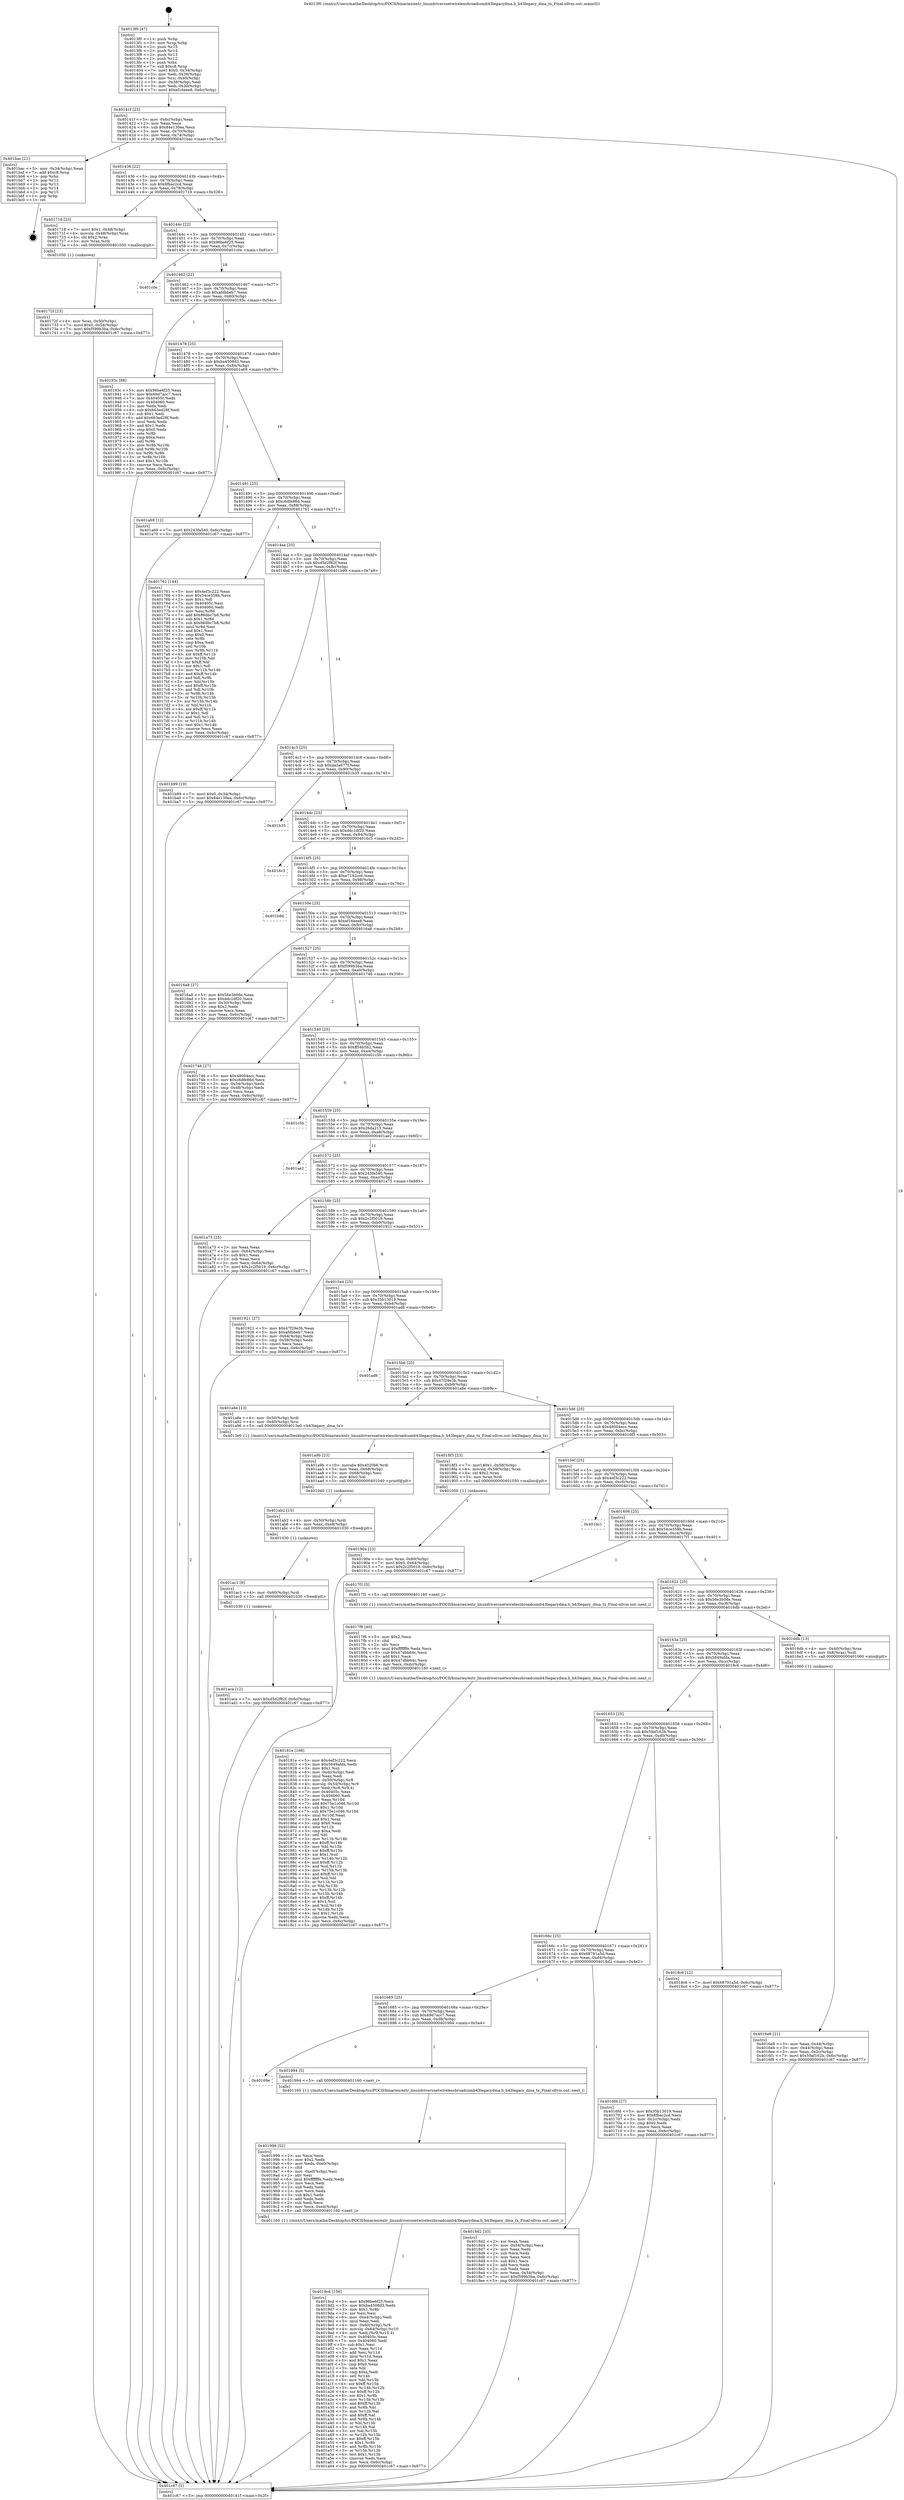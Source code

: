 digraph "0x4013f0" {
  label = "0x4013f0 (/mnt/c/Users/mathe/Desktop/tcc/POCII/binaries/extr_linuxdriversnetwirelessbroadcomb43legacydma.h_b43legacy_dma_tx_Final-ollvm.out::main(0))"
  labelloc = "t"
  node[shape=record]

  Entry [label="",width=0.3,height=0.3,shape=circle,fillcolor=black,style=filled]
  "0x40141f" [label="{
     0x40141f [23]\l
     | [instrs]\l
     &nbsp;&nbsp;0x40141f \<+3\>: mov -0x6c(%rbp),%eax\l
     &nbsp;&nbsp;0x401422 \<+2\>: mov %eax,%ecx\l
     &nbsp;&nbsp;0x401424 \<+6\>: sub $0x84e130ea,%ecx\l
     &nbsp;&nbsp;0x40142a \<+3\>: mov %eax,-0x70(%rbp)\l
     &nbsp;&nbsp;0x40142d \<+3\>: mov %ecx,-0x74(%rbp)\l
     &nbsp;&nbsp;0x401430 \<+6\>: je 0000000000401bac \<main+0x7bc\>\l
  }"]
  "0x401bac" [label="{
     0x401bac [21]\l
     | [instrs]\l
     &nbsp;&nbsp;0x401bac \<+3\>: mov -0x34(%rbp),%eax\l
     &nbsp;&nbsp;0x401baf \<+7\>: add $0xc8,%rsp\l
     &nbsp;&nbsp;0x401bb6 \<+1\>: pop %rbx\l
     &nbsp;&nbsp;0x401bb7 \<+2\>: pop %r12\l
     &nbsp;&nbsp;0x401bb9 \<+2\>: pop %r13\l
     &nbsp;&nbsp;0x401bbb \<+2\>: pop %r14\l
     &nbsp;&nbsp;0x401bbd \<+2\>: pop %r15\l
     &nbsp;&nbsp;0x401bbf \<+1\>: pop %rbp\l
     &nbsp;&nbsp;0x401bc0 \<+1\>: ret\l
  }"]
  "0x401436" [label="{
     0x401436 [22]\l
     | [instrs]\l
     &nbsp;&nbsp;0x401436 \<+5\>: jmp 000000000040143b \<main+0x4b\>\l
     &nbsp;&nbsp;0x40143b \<+3\>: mov -0x70(%rbp),%eax\l
     &nbsp;&nbsp;0x40143e \<+5\>: sub $0x8fbac2cd,%eax\l
     &nbsp;&nbsp;0x401443 \<+3\>: mov %eax,-0x78(%rbp)\l
     &nbsp;&nbsp;0x401446 \<+6\>: je 0000000000401718 \<main+0x328\>\l
  }"]
  Exit [label="",width=0.3,height=0.3,shape=circle,fillcolor=black,style=filled,peripheries=2]
  "0x401718" [label="{
     0x401718 [23]\l
     | [instrs]\l
     &nbsp;&nbsp;0x401718 \<+7\>: movl $0x1,-0x48(%rbp)\l
     &nbsp;&nbsp;0x40171f \<+4\>: movslq -0x48(%rbp),%rax\l
     &nbsp;&nbsp;0x401723 \<+4\>: shl $0x2,%rax\l
     &nbsp;&nbsp;0x401727 \<+3\>: mov %rax,%rdi\l
     &nbsp;&nbsp;0x40172a \<+5\>: call 0000000000401050 \<malloc@plt\>\l
     | [calls]\l
     &nbsp;&nbsp;0x401050 \{1\} (unknown)\l
  }"]
  "0x40144c" [label="{
     0x40144c [22]\l
     | [instrs]\l
     &nbsp;&nbsp;0x40144c \<+5\>: jmp 0000000000401451 \<main+0x61\>\l
     &nbsp;&nbsp;0x401451 \<+3\>: mov -0x70(%rbp),%eax\l
     &nbsp;&nbsp;0x401454 \<+5\>: sub $0x96be6f25,%eax\l
     &nbsp;&nbsp;0x401459 \<+3\>: mov %eax,-0x7c(%rbp)\l
     &nbsp;&nbsp;0x40145c \<+6\>: je 0000000000401c0e \<main+0x81e\>\l
  }"]
  "0x401aca" [label="{
     0x401aca [12]\l
     | [instrs]\l
     &nbsp;&nbsp;0x401aca \<+7\>: movl $0xd5d2f82f,-0x6c(%rbp)\l
     &nbsp;&nbsp;0x401ad1 \<+5\>: jmp 0000000000401c67 \<main+0x877\>\l
  }"]
  "0x401c0e" [label="{
     0x401c0e\l
  }", style=dashed]
  "0x401462" [label="{
     0x401462 [22]\l
     | [instrs]\l
     &nbsp;&nbsp;0x401462 \<+5\>: jmp 0000000000401467 \<main+0x77\>\l
     &nbsp;&nbsp;0x401467 \<+3\>: mov -0x70(%rbp),%eax\l
     &nbsp;&nbsp;0x40146a \<+5\>: sub $0xafdbbeb7,%eax\l
     &nbsp;&nbsp;0x40146f \<+3\>: mov %eax,-0x80(%rbp)\l
     &nbsp;&nbsp;0x401472 \<+6\>: je 000000000040193c \<main+0x54c\>\l
  }"]
  "0x401ac1" [label="{
     0x401ac1 [9]\l
     | [instrs]\l
     &nbsp;&nbsp;0x401ac1 \<+4\>: mov -0x60(%rbp),%rdi\l
     &nbsp;&nbsp;0x401ac5 \<+5\>: call 0000000000401030 \<free@plt\>\l
     | [calls]\l
     &nbsp;&nbsp;0x401030 \{1\} (unknown)\l
  }"]
  "0x40193c" [label="{
     0x40193c [88]\l
     | [instrs]\l
     &nbsp;&nbsp;0x40193c \<+5\>: mov $0x96be6f25,%eax\l
     &nbsp;&nbsp;0x401941 \<+5\>: mov $0x69d7acc7,%ecx\l
     &nbsp;&nbsp;0x401946 \<+7\>: mov 0x40405c,%edx\l
     &nbsp;&nbsp;0x40194d \<+7\>: mov 0x404060,%esi\l
     &nbsp;&nbsp;0x401954 \<+2\>: mov %edx,%edi\l
     &nbsp;&nbsp;0x401956 \<+6\>: sub $0x663ed28f,%edi\l
     &nbsp;&nbsp;0x40195c \<+3\>: sub $0x1,%edi\l
     &nbsp;&nbsp;0x40195f \<+6\>: add $0x663ed28f,%edi\l
     &nbsp;&nbsp;0x401965 \<+3\>: imul %edi,%edx\l
     &nbsp;&nbsp;0x401968 \<+3\>: and $0x1,%edx\l
     &nbsp;&nbsp;0x40196b \<+3\>: cmp $0x0,%edx\l
     &nbsp;&nbsp;0x40196e \<+4\>: sete %r8b\l
     &nbsp;&nbsp;0x401972 \<+3\>: cmp $0xa,%esi\l
     &nbsp;&nbsp;0x401975 \<+4\>: setl %r9b\l
     &nbsp;&nbsp;0x401979 \<+3\>: mov %r8b,%r10b\l
     &nbsp;&nbsp;0x40197c \<+3\>: and %r9b,%r10b\l
     &nbsp;&nbsp;0x40197f \<+3\>: xor %r9b,%r8b\l
     &nbsp;&nbsp;0x401982 \<+3\>: or %r8b,%r10b\l
     &nbsp;&nbsp;0x401985 \<+4\>: test $0x1,%r10b\l
     &nbsp;&nbsp;0x401989 \<+3\>: cmovne %ecx,%eax\l
     &nbsp;&nbsp;0x40198c \<+3\>: mov %eax,-0x6c(%rbp)\l
     &nbsp;&nbsp;0x40198f \<+5\>: jmp 0000000000401c67 \<main+0x877\>\l
  }"]
  "0x401478" [label="{
     0x401478 [25]\l
     | [instrs]\l
     &nbsp;&nbsp;0x401478 \<+5\>: jmp 000000000040147d \<main+0x8d\>\l
     &nbsp;&nbsp;0x40147d \<+3\>: mov -0x70(%rbp),%eax\l
     &nbsp;&nbsp;0x401480 \<+5\>: sub $0xba4508d3,%eax\l
     &nbsp;&nbsp;0x401485 \<+6\>: mov %eax,-0x84(%rbp)\l
     &nbsp;&nbsp;0x40148b \<+6\>: je 0000000000401a69 \<main+0x679\>\l
  }"]
  "0x401ab2" [label="{
     0x401ab2 [15]\l
     | [instrs]\l
     &nbsp;&nbsp;0x401ab2 \<+4\>: mov -0x50(%rbp),%rdi\l
     &nbsp;&nbsp;0x401ab6 \<+6\>: mov %eax,-0xe8(%rbp)\l
     &nbsp;&nbsp;0x401abc \<+5\>: call 0000000000401030 \<free@plt\>\l
     | [calls]\l
     &nbsp;&nbsp;0x401030 \{1\} (unknown)\l
  }"]
  "0x401a69" [label="{
     0x401a69 [12]\l
     | [instrs]\l
     &nbsp;&nbsp;0x401a69 \<+7\>: movl $0x243fa540,-0x6c(%rbp)\l
     &nbsp;&nbsp;0x401a70 \<+5\>: jmp 0000000000401c67 \<main+0x877\>\l
  }"]
  "0x401491" [label="{
     0x401491 [25]\l
     | [instrs]\l
     &nbsp;&nbsp;0x401491 \<+5\>: jmp 0000000000401496 \<main+0xa6\>\l
     &nbsp;&nbsp;0x401496 \<+3\>: mov -0x70(%rbp),%eax\l
     &nbsp;&nbsp;0x401499 \<+5\>: sub $0xc6dfe86d,%eax\l
     &nbsp;&nbsp;0x40149e \<+6\>: mov %eax,-0x88(%rbp)\l
     &nbsp;&nbsp;0x4014a4 \<+6\>: je 0000000000401761 \<main+0x371\>\l
  }"]
  "0x401a9b" [label="{
     0x401a9b [23]\l
     | [instrs]\l
     &nbsp;&nbsp;0x401a9b \<+10\>: movabs $0x4020b6,%rdi\l
     &nbsp;&nbsp;0x401aa5 \<+3\>: mov %eax,-0x68(%rbp)\l
     &nbsp;&nbsp;0x401aa8 \<+3\>: mov -0x68(%rbp),%esi\l
     &nbsp;&nbsp;0x401aab \<+2\>: mov $0x0,%al\l
     &nbsp;&nbsp;0x401aad \<+5\>: call 0000000000401040 \<printf@plt\>\l
     | [calls]\l
     &nbsp;&nbsp;0x401040 \{1\} (unknown)\l
  }"]
  "0x401761" [label="{
     0x401761 [144]\l
     | [instrs]\l
     &nbsp;&nbsp;0x401761 \<+5\>: mov $0x4ef3c222,%eax\l
     &nbsp;&nbsp;0x401766 \<+5\>: mov $0x54ce358b,%ecx\l
     &nbsp;&nbsp;0x40176b \<+2\>: mov $0x1,%dl\l
     &nbsp;&nbsp;0x40176d \<+7\>: mov 0x40405c,%esi\l
     &nbsp;&nbsp;0x401774 \<+7\>: mov 0x404060,%edi\l
     &nbsp;&nbsp;0x40177b \<+3\>: mov %esi,%r8d\l
     &nbsp;&nbsp;0x40177e \<+7\>: add $0x86dbc7b8,%r8d\l
     &nbsp;&nbsp;0x401785 \<+4\>: sub $0x1,%r8d\l
     &nbsp;&nbsp;0x401789 \<+7\>: sub $0x86dbc7b8,%r8d\l
     &nbsp;&nbsp;0x401790 \<+4\>: imul %r8d,%esi\l
     &nbsp;&nbsp;0x401794 \<+3\>: and $0x1,%esi\l
     &nbsp;&nbsp;0x401797 \<+3\>: cmp $0x0,%esi\l
     &nbsp;&nbsp;0x40179a \<+4\>: sete %r9b\l
     &nbsp;&nbsp;0x40179e \<+3\>: cmp $0xa,%edi\l
     &nbsp;&nbsp;0x4017a1 \<+4\>: setl %r10b\l
     &nbsp;&nbsp;0x4017a5 \<+3\>: mov %r9b,%r11b\l
     &nbsp;&nbsp;0x4017a8 \<+4\>: xor $0xff,%r11b\l
     &nbsp;&nbsp;0x4017ac \<+3\>: mov %r10b,%bl\l
     &nbsp;&nbsp;0x4017af \<+3\>: xor $0xff,%bl\l
     &nbsp;&nbsp;0x4017b2 \<+3\>: xor $0x1,%dl\l
     &nbsp;&nbsp;0x4017b5 \<+3\>: mov %r11b,%r14b\l
     &nbsp;&nbsp;0x4017b8 \<+4\>: and $0xff,%r14b\l
     &nbsp;&nbsp;0x4017bc \<+3\>: and %dl,%r9b\l
     &nbsp;&nbsp;0x4017bf \<+3\>: mov %bl,%r15b\l
     &nbsp;&nbsp;0x4017c2 \<+4\>: and $0xff,%r15b\l
     &nbsp;&nbsp;0x4017c6 \<+3\>: and %dl,%r10b\l
     &nbsp;&nbsp;0x4017c9 \<+3\>: or %r9b,%r14b\l
     &nbsp;&nbsp;0x4017cc \<+3\>: or %r10b,%r15b\l
     &nbsp;&nbsp;0x4017cf \<+3\>: xor %r15b,%r14b\l
     &nbsp;&nbsp;0x4017d2 \<+3\>: or %bl,%r11b\l
     &nbsp;&nbsp;0x4017d5 \<+4\>: xor $0xff,%r11b\l
     &nbsp;&nbsp;0x4017d9 \<+3\>: or $0x1,%dl\l
     &nbsp;&nbsp;0x4017dc \<+3\>: and %dl,%r11b\l
     &nbsp;&nbsp;0x4017df \<+3\>: or %r11b,%r14b\l
     &nbsp;&nbsp;0x4017e2 \<+4\>: test $0x1,%r14b\l
     &nbsp;&nbsp;0x4017e6 \<+3\>: cmovne %ecx,%eax\l
     &nbsp;&nbsp;0x4017e9 \<+3\>: mov %eax,-0x6c(%rbp)\l
     &nbsp;&nbsp;0x4017ec \<+5\>: jmp 0000000000401c67 \<main+0x877\>\l
  }"]
  "0x4014aa" [label="{
     0x4014aa [25]\l
     | [instrs]\l
     &nbsp;&nbsp;0x4014aa \<+5\>: jmp 00000000004014af \<main+0xbf\>\l
     &nbsp;&nbsp;0x4014af \<+3\>: mov -0x70(%rbp),%eax\l
     &nbsp;&nbsp;0x4014b2 \<+5\>: sub $0xd5d2f82f,%eax\l
     &nbsp;&nbsp;0x4014b7 \<+6\>: mov %eax,-0x8c(%rbp)\l
     &nbsp;&nbsp;0x4014bd \<+6\>: je 0000000000401b99 \<main+0x7a9\>\l
  }"]
  "0x4019cd" [label="{
     0x4019cd [156]\l
     | [instrs]\l
     &nbsp;&nbsp;0x4019cd \<+5\>: mov $0x96be6f25,%ecx\l
     &nbsp;&nbsp;0x4019d2 \<+5\>: mov $0xba4508d3,%edx\l
     &nbsp;&nbsp;0x4019d7 \<+3\>: mov $0x1,%r8b\l
     &nbsp;&nbsp;0x4019da \<+2\>: xor %esi,%esi\l
     &nbsp;&nbsp;0x4019dc \<+6\>: mov -0xe4(%rbp),%edi\l
     &nbsp;&nbsp;0x4019e2 \<+3\>: imul %eax,%edi\l
     &nbsp;&nbsp;0x4019e5 \<+4\>: mov -0x60(%rbp),%r9\l
     &nbsp;&nbsp;0x4019e9 \<+4\>: movslq -0x64(%rbp),%r10\l
     &nbsp;&nbsp;0x4019ed \<+4\>: mov %edi,(%r9,%r10,4)\l
     &nbsp;&nbsp;0x4019f1 \<+7\>: mov 0x40405c,%eax\l
     &nbsp;&nbsp;0x4019f8 \<+7\>: mov 0x404060,%edi\l
     &nbsp;&nbsp;0x4019ff \<+3\>: sub $0x1,%esi\l
     &nbsp;&nbsp;0x401a02 \<+3\>: mov %eax,%r11d\l
     &nbsp;&nbsp;0x401a05 \<+3\>: add %esi,%r11d\l
     &nbsp;&nbsp;0x401a08 \<+4\>: imul %r11d,%eax\l
     &nbsp;&nbsp;0x401a0c \<+3\>: and $0x1,%eax\l
     &nbsp;&nbsp;0x401a0f \<+3\>: cmp $0x0,%eax\l
     &nbsp;&nbsp;0x401a12 \<+3\>: sete %bl\l
     &nbsp;&nbsp;0x401a15 \<+3\>: cmp $0xa,%edi\l
     &nbsp;&nbsp;0x401a18 \<+4\>: setl %r14b\l
     &nbsp;&nbsp;0x401a1c \<+3\>: mov %bl,%r15b\l
     &nbsp;&nbsp;0x401a1f \<+4\>: xor $0xff,%r15b\l
     &nbsp;&nbsp;0x401a23 \<+3\>: mov %r14b,%r12b\l
     &nbsp;&nbsp;0x401a26 \<+4\>: xor $0xff,%r12b\l
     &nbsp;&nbsp;0x401a2a \<+4\>: xor $0x1,%r8b\l
     &nbsp;&nbsp;0x401a2e \<+3\>: mov %r15b,%r13b\l
     &nbsp;&nbsp;0x401a31 \<+4\>: and $0xff,%r13b\l
     &nbsp;&nbsp;0x401a35 \<+3\>: and %r8b,%bl\l
     &nbsp;&nbsp;0x401a38 \<+3\>: mov %r12b,%al\l
     &nbsp;&nbsp;0x401a3b \<+2\>: and $0xff,%al\l
     &nbsp;&nbsp;0x401a3d \<+3\>: and %r8b,%r14b\l
     &nbsp;&nbsp;0x401a40 \<+3\>: or %bl,%r13b\l
     &nbsp;&nbsp;0x401a43 \<+3\>: or %r14b,%al\l
     &nbsp;&nbsp;0x401a46 \<+3\>: xor %al,%r13b\l
     &nbsp;&nbsp;0x401a49 \<+3\>: or %r12b,%r15b\l
     &nbsp;&nbsp;0x401a4c \<+4\>: xor $0xff,%r15b\l
     &nbsp;&nbsp;0x401a50 \<+4\>: or $0x1,%r8b\l
     &nbsp;&nbsp;0x401a54 \<+3\>: and %r8b,%r15b\l
     &nbsp;&nbsp;0x401a57 \<+3\>: or %r15b,%r13b\l
     &nbsp;&nbsp;0x401a5a \<+4\>: test $0x1,%r13b\l
     &nbsp;&nbsp;0x401a5e \<+3\>: cmovne %edx,%ecx\l
     &nbsp;&nbsp;0x401a61 \<+3\>: mov %ecx,-0x6c(%rbp)\l
     &nbsp;&nbsp;0x401a64 \<+5\>: jmp 0000000000401c67 \<main+0x877\>\l
  }"]
  "0x401b99" [label="{
     0x401b99 [19]\l
     | [instrs]\l
     &nbsp;&nbsp;0x401b99 \<+7\>: movl $0x0,-0x34(%rbp)\l
     &nbsp;&nbsp;0x401ba0 \<+7\>: movl $0x84e130ea,-0x6c(%rbp)\l
     &nbsp;&nbsp;0x401ba7 \<+5\>: jmp 0000000000401c67 \<main+0x877\>\l
  }"]
  "0x4014c3" [label="{
     0x4014c3 [25]\l
     | [instrs]\l
     &nbsp;&nbsp;0x4014c3 \<+5\>: jmp 00000000004014c8 \<main+0xd8\>\l
     &nbsp;&nbsp;0x4014c8 \<+3\>: mov -0x70(%rbp),%eax\l
     &nbsp;&nbsp;0x4014cb \<+5\>: sub $0xda3a677f,%eax\l
     &nbsp;&nbsp;0x4014d0 \<+6\>: mov %eax,-0x90(%rbp)\l
     &nbsp;&nbsp;0x4014d6 \<+6\>: je 0000000000401b35 \<main+0x745\>\l
  }"]
  "0x401999" [label="{
     0x401999 [52]\l
     | [instrs]\l
     &nbsp;&nbsp;0x401999 \<+2\>: xor %ecx,%ecx\l
     &nbsp;&nbsp;0x40199b \<+5\>: mov $0x2,%edx\l
     &nbsp;&nbsp;0x4019a0 \<+6\>: mov %edx,-0xe0(%rbp)\l
     &nbsp;&nbsp;0x4019a6 \<+1\>: cltd\l
     &nbsp;&nbsp;0x4019a7 \<+6\>: mov -0xe0(%rbp),%esi\l
     &nbsp;&nbsp;0x4019ad \<+2\>: idiv %esi\l
     &nbsp;&nbsp;0x4019af \<+6\>: imul $0xfffffffe,%edx,%edx\l
     &nbsp;&nbsp;0x4019b5 \<+2\>: mov %ecx,%edi\l
     &nbsp;&nbsp;0x4019b7 \<+2\>: sub %edx,%edi\l
     &nbsp;&nbsp;0x4019b9 \<+2\>: mov %ecx,%edx\l
     &nbsp;&nbsp;0x4019bb \<+3\>: sub $0x1,%edx\l
     &nbsp;&nbsp;0x4019be \<+2\>: add %edx,%edi\l
     &nbsp;&nbsp;0x4019c0 \<+2\>: sub %edi,%ecx\l
     &nbsp;&nbsp;0x4019c2 \<+6\>: mov %ecx,-0xe4(%rbp)\l
     &nbsp;&nbsp;0x4019c8 \<+5\>: call 0000000000401160 \<next_i\>\l
     | [calls]\l
     &nbsp;&nbsp;0x401160 \{1\} (/mnt/c/Users/mathe/Desktop/tcc/POCII/binaries/extr_linuxdriversnetwirelessbroadcomb43legacydma.h_b43legacy_dma_tx_Final-ollvm.out::next_i)\l
  }"]
  "0x401b35" [label="{
     0x401b35\l
  }", style=dashed]
  "0x4014dc" [label="{
     0x4014dc [25]\l
     | [instrs]\l
     &nbsp;&nbsp;0x4014dc \<+5\>: jmp 00000000004014e1 \<main+0xf1\>\l
     &nbsp;&nbsp;0x4014e1 \<+3\>: mov -0x70(%rbp),%eax\l
     &nbsp;&nbsp;0x4014e4 \<+5\>: sub $0xddc1df20,%eax\l
     &nbsp;&nbsp;0x4014e9 \<+6\>: mov %eax,-0x94(%rbp)\l
     &nbsp;&nbsp;0x4014ef \<+6\>: je 00000000004016c3 \<main+0x2d3\>\l
  }"]
  "0x40169e" [label="{
     0x40169e\l
  }", style=dashed]
  "0x4016c3" [label="{
     0x4016c3\l
  }", style=dashed]
  "0x4014f5" [label="{
     0x4014f5 [25]\l
     | [instrs]\l
     &nbsp;&nbsp;0x4014f5 \<+5\>: jmp 00000000004014fa \<main+0x10a\>\l
     &nbsp;&nbsp;0x4014fa \<+3\>: mov -0x70(%rbp),%eax\l
     &nbsp;&nbsp;0x4014fd \<+5\>: sub $0xe7192cc6,%eax\l
     &nbsp;&nbsp;0x401502 \<+6\>: mov %eax,-0x98(%rbp)\l
     &nbsp;&nbsp;0x401508 \<+6\>: je 0000000000401b8d \<main+0x79d\>\l
  }"]
  "0x401994" [label="{
     0x401994 [5]\l
     | [instrs]\l
     &nbsp;&nbsp;0x401994 \<+5\>: call 0000000000401160 \<next_i\>\l
     | [calls]\l
     &nbsp;&nbsp;0x401160 \{1\} (/mnt/c/Users/mathe/Desktop/tcc/POCII/binaries/extr_linuxdriversnetwirelessbroadcomb43legacydma.h_b43legacy_dma_tx_Final-ollvm.out::next_i)\l
  }"]
  "0x401b8d" [label="{
     0x401b8d\l
  }", style=dashed]
  "0x40150e" [label="{
     0x40150e [25]\l
     | [instrs]\l
     &nbsp;&nbsp;0x40150e \<+5\>: jmp 0000000000401513 \<main+0x123\>\l
     &nbsp;&nbsp;0x401513 \<+3\>: mov -0x70(%rbp),%eax\l
     &nbsp;&nbsp;0x401516 \<+5\>: sub $0xef16eee8,%eax\l
     &nbsp;&nbsp;0x40151b \<+6\>: mov %eax,-0x9c(%rbp)\l
     &nbsp;&nbsp;0x401521 \<+6\>: je 00000000004016a8 \<main+0x2b8\>\l
  }"]
  "0x40190a" [label="{
     0x40190a [23]\l
     | [instrs]\l
     &nbsp;&nbsp;0x40190a \<+4\>: mov %rax,-0x60(%rbp)\l
     &nbsp;&nbsp;0x40190e \<+7\>: movl $0x0,-0x64(%rbp)\l
     &nbsp;&nbsp;0x401915 \<+7\>: movl $0x2c2f5019,-0x6c(%rbp)\l
     &nbsp;&nbsp;0x40191c \<+5\>: jmp 0000000000401c67 \<main+0x877\>\l
  }"]
  "0x4016a8" [label="{
     0x4016a8 [27]\l
     | [instrs]\l
     &nbsp;&nbsp;0x4016a8 \<+5\>: mov $0x56e3b0de,%eax\l
     &nbsp;&nbsp;0x4016ad \<+5\>: mov $0xddc1df20,%ecx\l
     &nbsp;&nbsp;0x4016b2 \<+3\>: mov -0x30(%rbp),%edx\l
     &nbsp;&nbsp;0x4016b5 \<+3\>: cmp $0x2,%edx\l
     &nbsp;&nbsp;0x4016b8 \<+3\>: cmovne %ecx,%eax\l
     &nbsp;&nbsp;0x4016bb \<+3\>: mov %eax,-0x6c(%rbp)\l
     &nbsp;&nbsp;0x4016be \<+5\>: jmp 0000000000401c67 \<main+0x877\>\l
  }"]
  "0x401527" [label="{
     0x401527 [25]\l
     | [instrs]\l
     &nbsp;&nbsp;0x401527 \<+5\>: jmp 000000000040152c \<main+0x13c\>\l
     &nbsp;&nbsp;0x40152c \<+3\>: mov -0x70(%rbp),%eax\l
     &nbsp;&nbsp;0x40152f \<+5\>: sub $0xf599b3ba,%eax\l
     &nbsp;&nbsp;0x401534 \<+6\>: mov %eax,-0xa0(%rbp)\l
     &nbsp;&nbsp;0x40153a \<+6\>: je 0000000000401746 \<main+0x356\>\l
  }"]
  "0x401c67" [label="{
     0x401c67 [5]\l
     | [instrs]\l
     &nbsp;&nbsp;0x401c67 \<+5\>: jmp 000000000040141f \<main+0x2f\>\l
  }"]
  "0x4013f0" [label="{
     0x4013f0 [47]\l
     | [instrs]\l
     &nbsp;&nbsp;0x4013f0 \<+1\>: push %rbp\l
     &nbsp;&nbsp;0x4013f1 \<+3\>: mov %rsp,%rbp\l
     &nbsp;&nbsp;0x4013f4 \<+2\>: push %r15\l
     &nbsp;&nbsp;0x4013f6 \<+2\>: push %r14\l
     &nbsp;&nbsp;0x4013f8 \<+2\>: push %r13\l
     &nbsp;&nbsp;0x4013fa \<+2\>: push %r12\l
     &nbsp;&nbsp;0x4013fc \<+1\>: push %rbx\l
     &nbsp;&nbsp;0x4013fd \<+7\>: sub $0xc8,%rsp\l
     &nbsp;&nbsp;0x401404 \<+7\>: movl $0x0,-0x34(%rbp)\l
     &nbsp;&nbsp;0x40140b \<+3\>: mov %edi,-0x38(%rbp)\l
     &nbsp;&nbsp;0x40140e \<+4\>: mov %rsi,-0x40(%rbp)\l
     &nbsp;&nbsp;0x401412 \<+3\>: mov -0x38(%rbp),%edi\l
     &nbsp;&nbsp;0x401415 \<+3\>: mov %edi,-0x30(%rbp)\l
     &nbsp;&nbsp;0x401418 \<+7\>: movl $0xef16eee8,-0x6c(%rbp)\l
  }"]
  "0x401685" [label="{
     0x401685 [25]\l
     | [instrs]\l
     &nbsp;&nbsp;0x401685 \<+5\>: jmp 000000000040168a \<main+0x29a\>\l
     &nbsp;&nbsp;0x40168a \<+3\>: mov -0x70(%rbp),%eax\l
     &nbsp;&nbsp;0x40168d \<+5\>: sub $0x69d7acc7,%eax\l
     &nbsp;&nbsp;0x401692 \<+6\>: mov %eax,-0xd8(%rbp)\l
     &nbsp;&nbsp;0x401698 \<+6\>: je 0000000000401994 \<main+0x5a4\>\l
  }"]
  "0x401746" [label="{
     0x401746 [27]\l
     | [instrs]\l
     &nbsp;&nbsp;0x401746 \<+5\>: mov $0x48004ecc,%eax\l
     &nbsp;&nbsp;0x40174b \<+5\>: mov $0xc6dfe86d,%ecx\l
     &nbsp;&nbsp;0x401750 \<+3\>: mov -0x54(%rbp),%edx\l
     &nbsp;&nbsp;0x401753 \<+3\>: cmp -0x48(%rbp),%edx\l
     &nbsp;&nbsp;0x401756 \<+3\>: cmovl %ecx,%eax\l
     &nbsp;&nbsp;0x401759 \<+3\>: mov %eax,-0x6c(%rbp)\l
     &nbsp;&nbsp;0x40175c \<+5\>: jmp 0000000000401c67 \<main+0x877\>\l
  }"]
  "0x401540" [label="{
     0x401540 [25]\l
     | [instrs]\l
     &nbsp;&nbsp;0x401540 \<+5\>: jmp 0000000000401545 \<main+0x155\>\l
     &nbsp;&nbsp;0x401545 \<+3\>: mov -0x70(%rbp),%eax\l
     &nbsp;&nbsp;0x401548 \<+5\>: sub $0xff54b5b2,%eax\l
     &nbsp;&nbsp;0x40154d \<+6\>: mov %eax,-0xa4(%rbp)\l
     &nbsp;&nbsp;0x401553 \<+6\>: je 0000000000401c5b \<main+0x86b\>\l
  }"]
  "0x4018d2" [label="{
     0x4018d2 [33]\l
     | [instrs]\l
     &nbsp;&nbsp;0x4018d2 \<+2\>: xor %eax,%eax\l
     &nbsp;&nbsp;0x4018d4 \<+3\>: mov -0x54(%rbp),%ecx\l
     &nbsp;&nbsp;0x4018d7 \<+2\>: mov %eax,%edx\l
     &nbsp;&nbsp;0x4018d9 \<+2\>: sub %ecx,%edx\l
     &nbsp;&nbsp;0x4018db \<+2\>: mov %eax,%ecx\l
     &nbsp;&nbsp;0x4018dd \<+3\>: sub $0x1,%ecx\l
     &nbsp;&nbsp;0x4018e0 \<+2\>: add %ecx,%edx\l
     &nbsp;&nbsp;0x4018e2 \<+2\>: sub %edx,%eax\l
     &nbsp;&nbsp;0x4018e4 \<+3\>: mov %eax,-0x54(%rbp)\l
     &nbsp;&nbsp;0x4018e7 \<+7\>: movl $0xf599b3ba,-0x6c(%rbp)\l
     &nbsp;&nbsp;0x4018ee \<+5\>: jmp 0000000000401c67 \<main+0x877\>\l
  }"]
  "0x401c5b" [label="{
     0x401c5b\l
  }", style=dashed]
  "0x401559" [label="{
     0x401559 [25]\l
     | [instrs]\l
     &nbsp;&nbsp;0x401559 \<+5\>: jmp 000000000040155e \<main+0x16e\>\l
     &nbsp;&nbsp;0x40155e \<+3\>: mov -0x70(%rbp),%eax\l
     &nbsp;&nbsp;0x401561 \<+5\>: sub $0x26da215,%eax\l
     &nbsp;&nbsp;0x401566 \<+6\>: mov %eax,-0xa8(%rbp)\l
     &nbsp;&nbsp;0x40156c \<+6\>: je 0000000000401ae2 \<main+0x6f2\>\l
  }"]
  "0x40181e" [label="{
     0x40181e [168]\l
     | [instrs]\l
     &nbsp;&nbsp;0x40181e \<+5\>: mov $0x4ef3c222,%ecx\l
     &nbsp;&nbsp;0x401823 \<+5\>: mov $0x5849afda,%edx\l
     &nbsp;&nbsp;0x401828 \<+3\>: mov $0x1,%sil\l
     &nbsp;&nbsp;0x40182b \<+6\>: mov -0xdc(%rbp),%edi\l
     &nbsp;&nbsp;0x401831 \<+3\>: imul %eax,%edi\l
     &nbsp;&nbsp;0x401834 \<+4\>: mov -0x50(%rbp),%r8\l
     &nbsp;&nbsp;0x401838 \<+4\>: movslq -0x54(%rbp),%r9\l
     &nbsp;&nbsp;0x40183c \<+4\>: mov %edi,(%r8,%r9,4)\l
     &nbsp;&nbsp;0x401840 \<+7\>: mov 0x40405c,%eax\l
     &nbsp;&nbsp;0x401847 \<+7\>: mov 0x404060,%edi\l
     &nbsp;&nbsp;0x40184e \<+3\>: mov %eax,%r10d\l
     &nbsp;&nbsp;0x401851 \<+7\>: add $0x75e1c046,%r10d\l
     &nbsp;&nbsp;0x401858 \<+4\>: sub $0x1,%r10d\l
     &nbsp;&nbsp;0x40185c \<+7\>: sub $0x75e1c046,%r10d\l
     &nbsp;&nbsp;0x401863 \<+4\>: imul %r10d,%eax\l
     &nbsp;&nbsp;0x401867 \<+3\>: and $0x1,%eax\l
     &nbsp;&nbsp;0x40186a \<+3\>: cmp $0x0,%eax\l
     &nbsp;&nbsp;0x40186d \<+4\>: sete %r11b\l
     &nbsp;&nbsp;0x401871 \<+3\>: cmp $0xa,%edi\l
     &nbsp;&nbsp;0x401874 \<+3\>: setl %bl\l
     &nbsp;&nbsp;0x401877 \<+3\>: mov %r11b,%r14b\l
     &nbsp;&nbsp;0x40187a \<+4\>: xor $0xff,%r14b\l
     &nbsp;&nbsp;0x40187e \<+3\>: mov %bl,%r15b\l
     &nbsp;&nbsp;0x401881 \<+4\>: xor $0xff,%r15b\l
     &nbsp;&nbsp;0x401885 \<+4\>: xor $0x1,%sil\l
     &nbsp;&nbsp;0x401889 \<+3\>: mov %r14b,%r12b\l
     &nbsp;&nbsp;0x40188c \<+4\>: and $0xff,%r12b\l
     &nbsp;&nbsp;0x401890 \<+3\>: and %sil,%r11b\l
     &nbsp;&nbsp;0x401893 \<+3\>: mov %r15b,%r13b\l
     &nbsp;&nbsp;0x401896 \<+4\>: and $0xff,%r13b\l
     &nbsp;&nbsp;0x40189a \<+3\>: and %sil,%bl\l
     &nbsp;&nbsp;0x40189d \<+3\>: or %r11b,%r12b\l
     &nbsp;&nbsp;0x4018a0 \<+3\>: or %bl,%r13b\l
     &nbsp;&nbsp;0x4018a3 \<+3\>: xor %r13b,%r12b\l
     &nbsp;&nbsp;0x4018a6 \<+3\>: or %r15b,%r14b\l
     &nbsp;&nbsp;0x4018a9 \<+4\>: xor $0xff,%r14b\l
     &nbsp;&nbsp;0x4018ad \<+4\>: or $0x1,%sil\l
     &nbsp;&nbsp;0x4018b1 \<+3\>: and %sil,%r14b\l
     &nbsp;&nbsp;0x4018b4 \<+3\>: or %r14b,%r12b\l
     &nbsp;&nbsp;0x4018b7 \<+4\>: test $0x1,%r12b\l
     &nbsp;&nbsp;0x4018bb \<+3\>: cmovne %edx,%ecx\l
     &nbsp;&nbsp;0x4018be \<+3\>: mov %ecx,-0x6c(%rbp)\l
     &nbsp;&nbsp;0x4018c1 \<+5\>: jmp 0000000000401c67 \<main+0x877\>\l
  }"]
  "0x401ae2" [label="{
     0x401ae2\l
  }", style=dashed]
  "0x401572" [label="{
     0x401572 [25]\l
     | [instrs]\l
     &nbsp;&nbsp;0x401572 \<+5\>: jmp 0000000000401577 \<main+0x187\>\l
     &nbsp;&nbsp;0x401577 \<+3\>: mov -0x70(%rbp),%eax\l
     &nbsp;&nbsp;0x40157a \<+5\>: sub $0x243fa540,%eax\l
     &nbsp;&nbsp;0x40157f \<+6\>: mov %eax,-0xac(%rbp)\l
     &nbsp;&nbsp;0x401585 \<+6\>: je 0000000000401a75 \<main+0x685\>\l
  }"]
  "0x4017f6" [label="{
     0x4017f6 [40]\l
     | [instrs]\l
     &nbsp;&nbsp;0x4017f6 \<+5\>: mov $0x2,%ecx\l
     &nbsp;&nbsp;0x4017fb \<+1\>: cltd\l
     &nbsp;&nbsp;0x4017fc \<+2\>: idiv %ecx\l
     &nbsp;&nbsp;0x4017fe \<+6\>: imul $0xfffffffe,%edx,%ecx\l
     &nbsp;&nbsp;0x401804 \<+6\>: sub $0x47dbb64c,%ecx\l
     &nbsp;&nbsp;0x40180a \<+3\>: add $0x1,%ecx\l
     &nbsp;&nbsp;0x40180d \<+6\>: add $0x47dbb64c,%ecx\l
     &nbsp;&nbsp;0x401813 \<+6\>: mov %ecx,-0xdc(%rbp)\l
     &nbsp;&nbsp;0x401819 \<+5\>: call 0000000000401160 \<next_i\>\l
     | [calls]\l
     &nbsp;&nbsp;0x401160 \{1\} (/mnt/c/Users/mathe/Desktop/tcc/POCII/binaries/extr_linuxdriversnetwirelessbroadcomb43legacydma.h_b43legacy_dma_tx_Final-ollvm.out::next_i)\l
  }"]
  "0x401a75" [label="{
     0x401a75 [25]\l
     | [instrs]\l
     &nbsp;&nbsp;0x401a75 \<+2\>: xor %eax,%eax\l
     &nbsp;&nbsp;0x401a77 \<+3\>: mov -0x64(%rbp),%ecx\l
     &nbsp;&nbsp;0x401a7a \<+3\>: sub $0x1,%eax\l
     &nbsp;&nbsp;0x401a7d \<+2\>: sub %eax,%ecx\l
     &nbsp;&nbsp;0x401a7f \<+3\>: mov %ecx,-0x64(%rbp)\l
     &nbsp;&nbsp;0x401a82 \<+7\>: movl $0x2c2f5019,-0x6c(%rbp)\l
     &nbsp;&nbsp;0x401a89 \<+5\>: jmp 0000000000401c67 \<main+0x877\>\l
  }"]
  "0x40158b" [label="{
     0x40158b [25]\l
     | [instrs]\l
     &nbsp;&nbsp;0x40158b \<+5\>: jmp 0000000000401590 \<main+0x1a0\>\l
     &nbsp;&nbsp;0x401590 \<+3\>: mov -0x70(%rbp),%eax\l
     &nbsp;&nbsp;0x401593 \<+5\>: sub $0x2c2f5019,%eax\l
     &nbsp;&nbsp;0x401598 \<+6\>: mov %eax,-0xb0(%rbp)\l
     &nbsp;&nbsp;0x40159e \<+6\>: je 0000000000401921 \<main+0x531\>\l
  }"]
  "0x40172f" [label="{
     0x40172f [23]\l
     | [instrs]\l
     &nbsp;&nbsp;0x40172f \<+4\>: mov %rax,-0x50(%rbp)\l
     &nbsp;&nbsp;0x401733 \<+7\>: movl $0x0,-0x54(%rbp)\l
     &nbsp;&nbsp;0x40173a \<+7\>: movl $0xf599b3ba,-0x6c(%rbp)\l
     &nbsp;&nbsp;0x401741 \<+5\>: jmp 0000000000401c67 \<main+0x877\>\l
  }"]
  "0x401921" [label="{
     0x401921 [27]\l
     | [instrs]\l
     &nbsp;&nbsp;0x401921 \<+5\>: mov $0x47f29e3b,%eax\l
     &nbsp;&nbsp;0x401926 \<+5\>: mov $0xafdbbeb7,%ecx\l
     &nbsp;&nbsp;0x40192b \<+3\>: mov -0x64(%rbp),%edx\l
     &nbsp;&nbsp;0x40192e \<+3\>: cmp -0x58(%rbp),%edx\l
     &nbsp;&nbsp;0x401931 \<+3\>: cmovl %ecx,%eax\l
     &nbsp;&nbsp;0x401934 \<+3\>: mov %eax,-0x6c(%rbp)\l
     &nbsp;&nbsp;0x401937 \<+5\>: jmp 0000000000401c67 \<main+0x877\>\l
  }"]
  "0x4015a4" [label="{
     0x4015a4 [25]\l
     | [instrs]\l
     &nbsp;&nbsp;0x4015a4 \<+5\>: jmp 00000000004015a9 \<main+0x1b9\>\l
     &nbsp;&nbsp;0x4015a9 \<+3\>: mov -0x70(%rbp),%eax\l
     &nbsp;&nbsp;0x4015ac \<+5\>: sub $0x35b13019,%eax\l
     &nbsp;&nbsp;0x4015b1 \<+6\>: mov %eax,-0xb4(%rbp)\l
     &nbsp;&nbsp;0x4015b7 \<+6\>: je 0000000000401ad6 \<main+0x6e6\>\l
  }"]
  "0x40166c" [label="{
     0x40166c [25]\l
     | [instrs]\l
     &nbsp;&nbsp;0x40166c \<+5\>: jmp 0000000000401671 \<main+0x281\>\l
     &nbsp;&nbsp;0x401671 \<+3\>: mov -0x70(%rbp),%eax\l
     &nbsp;&nbsp;0x401674 \<+5\>: sub $0x68791a5d,%eax\l
     &nbsp;&nbsp;0x401679 \<+6\>: mov %eax,-0xd4(%rbp)\l
     &nbsp;&nbsp;0x40167f \<+6\>: je 00000000004018d2 \<main+0x4e2\>\l
  }"]
  "0x401ad6" [label="{
     0x401ad6\l
  }", style=dashed]
  "0x4015bd" [label="{
     0x4015bd [25]\l
     | [instrs]\l
     &nbsp;&nbsp;0x4015bd \<+5\>: jmp 00000000004015c2 \<main+0x1d2\>\l
     &nbsp;&nbsp;0x4015c2 \<+3\>: mov -0x70(%rbp),%eax\l
     &nbsp;&nbsp;0x4015c5 \<+5\>: sub $0x47f29e3b,%eax\l
     &nbsp;&nbsp;0x4015ca \<+6\>: mov %eax,-0xb8(%rbp)\l
     &nbsp;&nbsp;0x4015d0 \<+6\>: je 0000000000401a8e \<main+0x69e\>\l
  }"]
  "0x4016fd" [label="{
     0x4016fd [27]\l
     | [instrs]\l
     &nbsp;&nbsp;0x4016fd \<+5\>: mov $0x35b13019,%eax\l
     &nbsp;&nbsp;0x401702 \<+5\>: mov $0x8fbac2cd,%ecx\l
     &nbsp;&nbsp;0x401707 \<+3\>: mov -0x2c(%rbp),%edx\l
     &nbsp;&nbsp;0x40170a \<+3\>: cmp $0x0,%edx\l
     &nbsp;&nbsp;0x40170d \<+3\>: cmove %ecx,%eax\l
     &nbsp;&nbsp;0x401710 \<+3\>: mov %eax,-0x6c(%rbp)\l
     &nbsp;&nbsp;0x401713 \<+5\>: jmp 0000000000401c67 \<main+0x877\>\l
  }"]
  "0x401a8e" [label="{
     0x401a8e [13]\l
     | [instrs]\l
     &nbsp;&nbsp;0x401a8e \<+4\>: mov -0x50(%rbp),%rdi\l
     &nbsp;&nbsp;0x401a92 \<+4\>: mov -0x60(%rbp),%rsi\l
     &nbsp;&nbsp;0x401a96 \<+5\>: call 00000000004013e0 \<b43legacy_dma_tx\>\l
     | [calls]\l
     &nbsp;&nbsp;0x4013e0 \{1\} (/mnt/c/Users/mathe/Desktop/tcc/POCII/binaries/extr_linuxdriversnetwirelessbroadcomb43legacydma.h_b43legacy_dma_tx_Final-ollvm.out::b43legacy_dma_tx)\l
  }"]
  "0x4015d6" [label="{
     0x4015d6 [25]\l
     | [instrs]\l
     &nbsp;&nbsp;0x4015d6 \<+5\>: jmp 00000000004015db \<main+0x1eb\>\l
     &nbsp;&nbsp;0x4015db \<+3\>: mov -0x70(%rbp),%eax\l
     &nbsp;&nbsp;0x4015de \<+5\>: sub $0x48004ecc,%eax\l
     &nbsp;&nbsp;0x4015e3 \<+6\>: mov %eax,-0xbc(%rbp)\l
     &nbsp;&nbsp;0x4015e9 \<+6\>: je 00000000004018f3 \<main+0x503\>\l
  }"]
  "0x401653" [label="{
     0x401653 [25]\l
     | [instrs]\l
     &nbsp;&nbsp;0x401653 \<+5\>: jmp 0000000000401658 \<main+0x268\>\l
     &nbsp;&nbsp;0x401658 \<+3\>: mov -0x70(%rbp),%eax\l
     &nbsp;&nbsp;0x40165b \<+5\>: sub $0x59af162b,%eax\l
     &nbsp;&nbsp;0x401660 \<+6\>: mov %eax,-0xd0(%rbp)\l
     &nbsp;&nbsp;0x401666 \<+6\>: je 00000000004016fd \<main+0x30d\>\l
  }"]
  "0x4018f3" [label="{
     0x4018f3 [23]\l
     | [instrs]\l
     &nbsp;&nbsp;0x4018f3 \<+7\>: movl $0x1,-0x58(%rbp)\l
     &nbsp;&nbsp;0x4018fa \<+4\>: movslq -0x58(%rbp),%rax\l
     &nbsp;&nbsp;0x4018fe \<+4\>: shl $0x2,%rax\l
     &nbsp;&nbsp;0x401902 \<+3\>: mov %rax,%rdi\l
     &nbsp;&nbsp;0x401905 \<+5\>: call 0000000000401050 \<malloc@plt\>\l
     | [calls]\l
     &nbsp;&nbsp;0x401050 \{1\} (unknown)\l
  }"]
  "0x4015ef" [label="{
     0x4015ef [25]\l
     | [instrs]\l
     &nbsp;&nbsp;0x4015ef \<+5\>: jmp 00000000004015f4 \<main+0x204\>\l
     &nbsp;&nbsp;0x4015f4 \<+3\>: mov -0x70(%rbp),%eax\l
     &nbsp;&nbsp;0x4015f7 \<+5\>: sub $0x4ef3c222,%eax\l
     &nbsp;&nbsp;0x4015fc \<+6\>: mov %eax,-0xc0(%rbp)\l
     &nbsp;&nbsp;0x401602 \<+6\>: je 0000000000401bc1 \<main+0x7d1\>\l
  }"]
  "0x4018c6" [label="{
     0x4018c6 [12]\l
     | [instrs]\l
     &nbsp;&nbsp;0x4018c6 \<+7\>: movl $0x68791a5d,-0x6c(%rbp)\l
     &nbsp;&nbsp;0x4018cd \<+5\>: jmp 0000000000401c67 \<main+0x877\>\l
  }"]
  "0x401bc1" [label="{
     0x401bc1\l
  }", style=dashed]
  "0x401608" [label="{
     0x401608 [25]\l
     | [instrs]\l
     &nbsp;&nbsp;0x401608 \<+5\>: jmp 000000000040160d \<main+0x21d\>\l
     &nbsp;&nbsp;0x40160d \<+3\>: mov -0x70(%rbp),%eax\l
     &nbsp;&nbsp;0x401610 \<+5\>: sub $0x54ce358b,%eax\l
     &nbsp;&nbsp;0x401615 \<+6\>: mov %eax,-0xc4(%rbp)\l
     &nbsp;&nbsp;0x40161b \<+6\>: je 00000000004017f1 \<main+0x401\>\l
  }"]
  "0x4016e8" [label="{
     0x4016e8 [21]\l
     | [instrs]\l
     &nbsp;&nbsp;0x4016e8 \<+3\>: mov %eax,-0x44(%rbp)\l
     &nbsp;&nbsp;0x4016eb \<+3\>: mov -0x44(%rbp),%eax\l
     &nbsp;&nbsp;0x4016ee \<+3\>: mov %eax,-0x2c(%rbp)\l
     &nbsp;&nbsp;0x4016f1 \<+7\>: movl $0x59af162b,-0x6c(%rbp)\l
     &nbsp;&nbsp;0x4016f8 \<+5\>: jmp 0000000000401c67 \<main+0x877\>\l
  }"]
  "0x4017f1" [label="{
     0x4017f1 [5]\l
     | [instrs]\l
     &nbsp;&nbsp;0x4017f1 \<+5\>: call 0000000000401160 \<next_i\>\l
     | [calls]\l
     &nbsp;&nbsp;0x401160 \{1\} (/mnt/c/Users/mathe/Desktop/tcc/POCII/binaries/extr_linuxdriversnetwirelessbroadcomb43legacydma.h_b43legacy_dma_tx_Final-ollvm.out::next_i)\l
  }"]
  "0x401621" [label="{
     0x401621 [25]\l
     | [instrs]\l
     &nbsp;&nbsp;0x401621 \<+5\>: jmp 0000000000401626 \<main+0x236\>\l
     &nbsp;&nbsp;0x401626 \<+3\>: mov -0x70(%rbp),%eax\l
     &nbsp;&nbsp;0x401629 \<+5\>: sub $0x56e3b0de,%eax\l
     &nbsp;&nbsp;0x40162e \<+6\>: mov %eax,-0xc8(%rbp)\l
     &nbsp;&nbsp;0x401634 \<+6\>: je 00000000004016db \<main+0x2eb\>\l
  }"]
  "0x40163a" [label="{
     0x40163a [25]\l
     | [instrs]\l
     &nbsp;&nbsp;0x40163a \<+5\>: jmp 000000000040163f \<main+0x24f\>\l
     &nbsp;&nbsp;0x40163f \<+3\>: mov -0x70(%rbp),%eax\l
     &nbsp;&nbsp;0x401642 \<+5\>: sub $0x5849afda,%eax\l
     &nbsp;&nbsp;0x401647 \<+6\>: mov %eax,-0xcc(%rbp)\l
     &nbsp;&nbsp;0x40164d \<+6\>: je 00000000004018c6 \<main+0x4d6\>\l
  }"]
  "0x4016db" [label="{
     0x4016db [13]\l
     | [instrs]\l
     &nbsp;&nbsp;0x4016db \<+4\>: mov -0x40(%rbp),%rax\l
     &nbsp;&nbsp;0x4016df \<+4\>: mov 0x8(%rax),%rdi\l
     &nbsp;&nbsp;0x4016e3 \<+5\>: call 0000000000401060 \<atoi@plt\>\l
     | [calls]\l
     &nbsp;&nbsp;0x401060 \{1\} (unknown)\l
  }"]
  Entry -> "0x4013f0" [label=" 1"]
  "0x40141f" -> "0x401bac" [label=" 1"]
  "0x40141f" -> "0x401436" [label=" 19"]
  "0x401bac" -> Exit [label=" 1"]
  "0x401436" -> "0x401718" [label=" 1"]
  "0x401436" -> "0x40144c" [label=" 18"]
  "0x401b99" -> "0x401c67" [label=" 1"]
  "0x40144c" -> "0x401c0e" [label=" 0"]
  "0x40144c" -> "0x401462" [label=" 18"]
  "0x401aca" -> "0x401c67" [label=" 1"]
  "0x401462" -> "0x40193c" [label=" 1"]
  "0x401462" -> "0x401478" [label=" 17"]
  "0x401ac1" -> "0x401aca" [label=" 1"]
  "0x401478" -> "0x401a69" [label=" 1"]
  "0x401478" -> "0x401491" [label=" 16"]
  "0x401ab2" -> "0x401ac1" [label=" 1"]
  "0x401491" -> "0x401761" [label=" 1"]
  "0x401491" -> "0x4014aa" [label=" 15"]
  "0x401a9b" -> "0x401ab2" [label=" 1"]
  "0x4014aa" -> "0x401b99" [label=" 1"]
  "0x4014aa" -> "0x4014c3" [label=" 14"]
  "0x401a8e" -> "0x401a9b" [label=" 1"]
  "0x4014c3" -> "0x401b35" [label=" 0"]
  "0x4014c3" -> "0x4014dc" [label=" 14"]
  "0x401a75" -> "0x401c67" [label=" 1"]
  "0x4014dc" -> "0x4016c3" [label=" 0"]
  "0x4014dc" -> "0x4014f5" [label=" 14"]
  "0x401a69" -> "0x401c67" [label=" 1"]
  "0x4014f5" -> "0x401b8d" [label=" 0"]
  "0x4014f5" -> "0x40150e" [label=" 14"]
  "0x4019cd" -> "0x401c67" [label=" 1"]
  "0x40150e" -> "0x4016a8" [label=" 1"]
  "0x40150e" -> "0x401527" [label=" 13"]
  "0x4016a8" -> "0x401c67" [label=" 1"]
  "0x4013f0" -> "0x40141f" [label=" 1"]
  "0x401c67" -> "0x40141f" [label=" 19"]
  "0x401994" -> "0x401999" [label=" 1"]
  "0x401527" -> "0x401746" [label=" 2"]
  "0x401527" -> "0x401540" [label=" 11"]
  "0x401685" -> "0x40169e" [label=" 0"]
  "0x401540" -> "0x401c5b" [label=" 0"]
  "0x401540" -> "0x401559" [label=" 11"]
  "0x401685" -> "0x401994" [label=" 1"]
  "0x401559" -> "0x401ae2" [label=" 0"]
  "0x401559" -> "0x401572" [label=" 11"]
  "0x40193c" -> "0x401c67" [label=" 1"]
  "0x401572" -> "0x401a75" [label=" 1"]
  "0x401572" -> "0x40158b" [label=" 10"]
  "0x401921" -> "0x401c67" [label=" 2"]
  "0x40158b" -> "0x401921" [label=" 2"]
  "0x40158b" -> "0x4015a4" [label=" 8"]
  "0x40190a" -> "0x401c67" [label=" 1"]
  "0x4015a4" -> "0x401ad6" [label=" 0"]
  "0x4015a4" -> "0x4015bd" [label=" 8"]
  "0x4018f3" -> "0x40190a" [label=" 1"]
  "0x4015bd" -> "0x401a8e" [label=" 1"]
  "0x4015bd" -> "0x4015d6" [label=" 7"]
  "0x4018d2" -> "0x401c67" [label=" 1"]
  "0x4015d6" -> "0x4018f3" [label=" 1"]
  "0x4015d6" -> "0x4015ef" [label=" 6"]
  "0x40166c" -> "0x4018d2" [label=" 1"]
  "0x4015ef" -> "0x401bc1" [label=" 0"]
  "0x4015ef" -> "0x401608" [label=" 6"]
  "0x401999" -> "0x4019cd" [label=" 1"]
  "0x401608" -> "0x4017f1" [label=" 1"]
  "0x401608" -> "0x401621" [label=" 5"]
  "0x40181e" -> "0x401c67" [label=" 1"]
  "0x401621" -> "0x4016db" [label=" 1"]
  "0x401621" -> "0x40163a" [label=" 4"]
  "0x4016db" -> "0x4016e8" [label=" 1"]
  "0x4016e8" -> "0x401c67" [label=" 1"]
  "0x4018c6" -> "0x401c67" [label=" 1"]
  "0x40163a" -> "0x4018c6" [label=" 1"]
  "0x40163a" -> "0x401653" [label=" 3"]
  "0x40166c" -> "0x401685" [label=" 1"]
  "0x401653" -> "0x4016fd" [label=" 1"]
  "0x401653" -> "0x40166c" [label=" 2"]
  "0x4016fd" -> "0x401c67" [label=" 1"]
  "0x401718" -> "0x40172f" [label=" 1"]
  "0x40172f" -> "0x401c67" [label=" 1"]
  "0x401746" -> "0x401c67" [label=" 2"]
  "0x401761" -> "0x401c67" [label=" 1"]
  "0x4017f1" -> "0x4017f6" [label=" 1"]
  "0x4017f6" -> "0x40181e" [label=" 1"]
}
